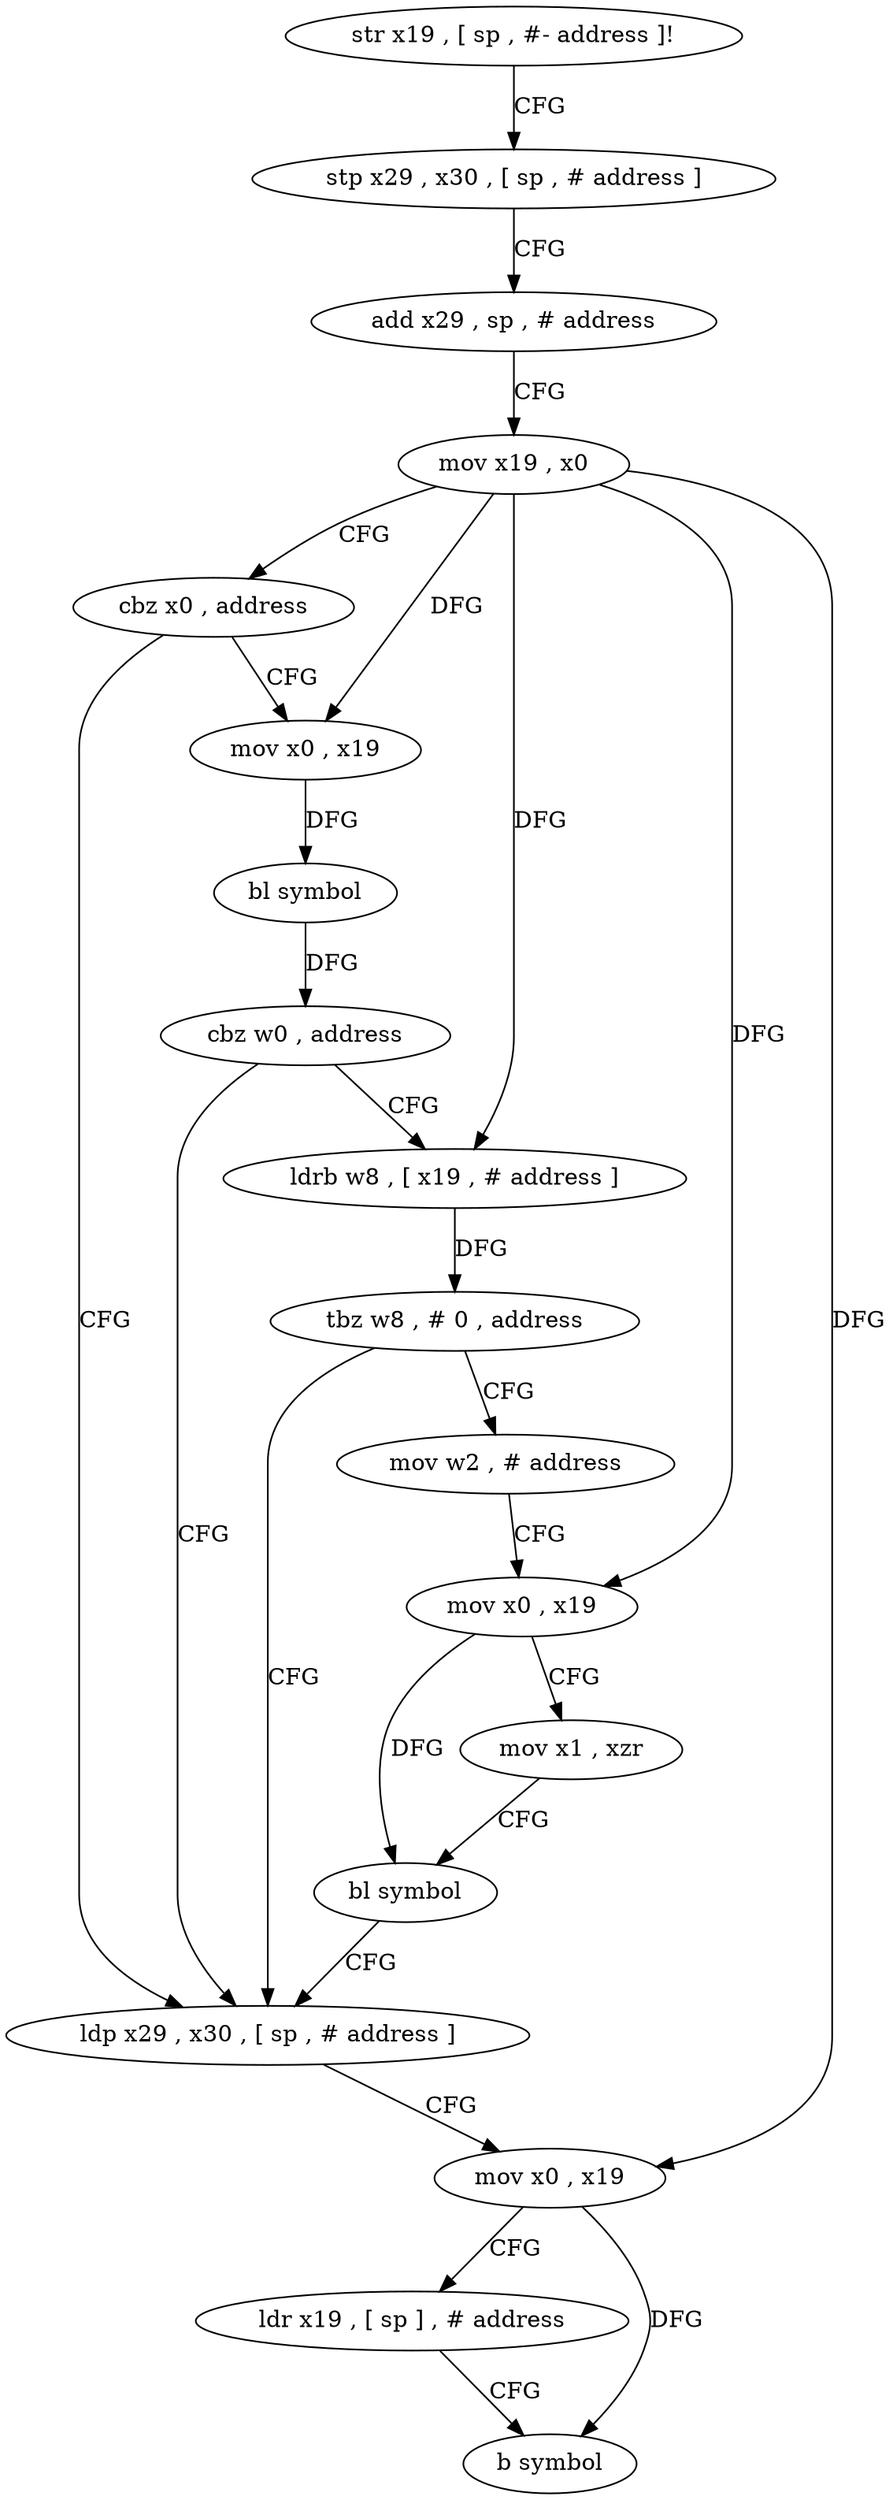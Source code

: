 digraph "func" {
"4218216" [label = "str x19 , [ sp , #- address ]!" ]
"4218220" [label = "stp x29 , x30 , [ sp , # address ]" ]
"4218224" [label = "add x29 , sp , # address" ]
"4218228" [label = "mov x19 , x0" ]
"4218232" [label = "cbz x0 , address" ]
"4218272" [label = "ldp x29 , x30 , [ sp , # address ]" ]
"4218236" [label = "mov x0 , x19" ]
"4218276" [label = "mov x0 , x19" ]
"4218280" [label = "ldr x19 , [ sp ] , # address" ]
"4218284" [label = "b symbol" ]
"4218240" [label = "bl symbol" ]
"4218244" [label = "cbz w0 , address" ]
"4218248" [label = "ldrb w8 , [ x19 , # address ]" ]
"4218252" [label = "tbz w8 , # 0 , address" ]
"4218256" [label = "mov w2 , # address" ]
"4218260" [label = "mov x0 , x19" ]
"4218264" [label = "mov x1 , xzr" ]
"4218268" [label = "bl symbol" ]
"4218216" -> "4218220" [ label = "CFG" ]
"4218220" -> "4218224" [ label = "CFG" ]
"4218224" -> "4218228" [ label = "CFG" ]
"4218228" -> "4218232" [ label = "CFG" ]
"4218228" -> "4218276" [ label = "DFG" ]
"4218228" -> "4218236" [ label = "DFG" ]
"4218228" -> "4218248" [ label = "DFG" ]
"4218228" -> "4218260" [ label = "DFG" ]
"4218232" -> "4218272" [ label = "CFG" ]
"4218232" -> "4218236" [ label = "CFG" ]
"4218272" -> "4218276" [ label = "CFG" ]
"4218236" -> "4218240" [ label = "DFG" ]
"4218276" -> "4218280" [ label = "CFG" ]
"4218276" -> "4218284" [ label = "DFG" ]
"4218280" -> "4218284" [ label = "CFG" ]
"4218240" -> "4218244" [ label = "DFG" ]
"4218244" -> "4218272" [ label = "CFG" ]
"4218244" -> "4218248" [ label = "CFG" ]
"4218248" -> "4218252" [ label = "DFG" ]
"4218252" -> "4218272" [ label = "CFG" ]
"4218252" -> "4218256" [ label = "CFG" ]
"4218256" -> "4218260" [ label = "CFG" ]
"4218260" -> "4218264" [ label = "CFG" ]
"4218260" -> "4218268" [ label = "DFG" ]
"4218264" -> "4218268" [ label = "CFG" ]
"4218268" -> "4218272" [ label = "CFG" ]
}
